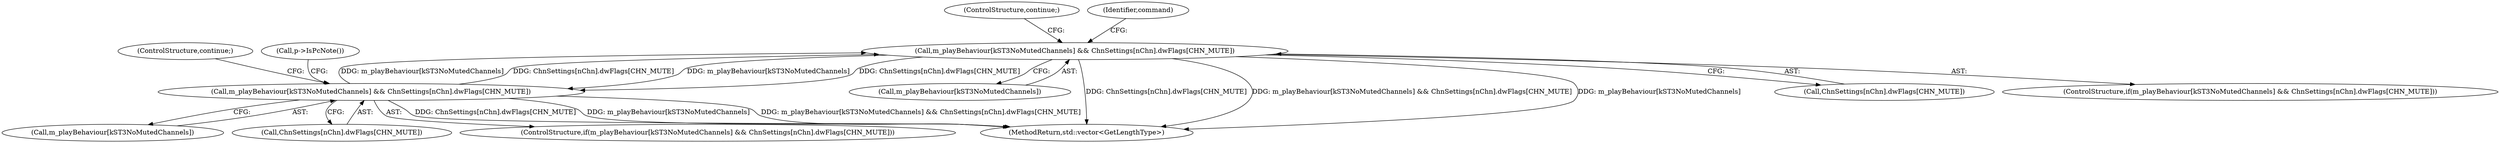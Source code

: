 digraph "0_openmpt_492022c7297ede682161d9c0ec2de15526424e76@array" {
"1001130" [label="(Call,m_playBehaviour[kST3NoMutedChannels] && ChnSettings[nChn].dwFlags[CHN_MUTE])"];
"1000932" [label="(Call,m_playBehaviour[kST3NoMutedChannels] && ChnSettings[nChn].dwFlags[CHN_MUTE])"];
"1001130" [label="(Call,m_playBehaviour[kST3NoMutedChannels] && ChnSettings[nChn].dwFlags[CHN_MUTE])"];
"1001131" [label="(Call,m_playBehaviour[kST3NoMutedChannels])"];
"1000943" [label="(ControlStructure,continue;)"];
"1003931" [label="(MethodReturn,std::vector<GetLengthType>)"];
"1001141" [label="(ControlStructure,continue;)"];
"1001130" [label="(Call,m_playBehaviour[kST3NoMutedChannels] && ChnSettings[nChn].dwFlags[CHN_MUTE])"];
"1000945" [label="(Call,p->IsPcNote())"];
"1000933" [label="(Call,m_playBehaviour[kST3NoMutedChannels])"];
"1001144" [label="(Identifier,command)"];
"1001134" [label="(Call,ChnSettings[nChn].dwFlags[CHN_MUTE])"];
"1001129" [label="(ControlStructure,if(m_playBehaviour[kST3NoMutedChannels] && ChnSettings[nChn].dwFlags[CHN_MUTE]))"];
"1000936" [label="(Call,ChnSettings[nChn].dwFlags[CHN_MUTE])"];
"1000932" [label="(Call,m_playBehaviour[kST3NoMutedChannels] && ChnSettings[nChn].dwFlags[CHN_MUTE])"];
"1000931" [label="(ControlStructure,if(m_playBehaviour[kST3NoMutedChannels] && ChnSettings[nChn].dwFlags[CHN_MUTE]))"];
"1001130" -> "1001129"  [label="AST: "];
"1001130" -> "1001131"  [label="CFG: "];
"1001130" -> "1001134"  [label="CFG: "];
"1001131" -> "1001130"  [label="AST: "];
"1001134" -> "1001130"  [label="AST: "];
"1001141" -> "1001130"  [label="CFG: "];
"1001144" -> "1001130"  [label="CFG: "];
"1001130" -> "1003931"  [label="DDG: ChnSettings[nChn].dwFlags[CHN_MUTE]"];
"1001130" -> "1003931"  [label="DDG: m_playBehaviour[kST3NoMutedChannels] && ChnSettings[nChn].dwFlags[CHN_MUTE]"];
"1001130" -> "1003931"  [label="DDG: m_playBehaviour[kST3NoMutedChannels]"];
"1001130" -> "1000932"  [label="DDG: m_playBehaviour[kST3NoMutedChannels]"];
"1001130" -> "1000932"  [label="DDG: ChnSettings[nChn].dwFlags[CHN_MUTE]"];
"1000932" -> "1001130"  [label="DDG: m_playBehaviour[kST3NoMutedChannels]"];
"1000932" -> "1001130"  [label="DDG: ChnSettings[nChn].dwFlags[CHN_MUTE]"];
"1000932" -> "1000931"  [label="AST: "];
"1000932" -> "1000933"  [label="CFG: "];
"1000932" -> "1000936"  [label="CFG: "];
"1000933" -> "1000932"  [label="AST: "];
"1000936" -> "1000932"  [label="AST: "];
"1000943" -> "1000932"  [label="CFG: "];
"1000945" -> "1000932"  [label="CFG: "];
"1000932" -> "1003931"  [label="DDG: ChnSettings[nChn].dwFlags[CHN_MUTE]"];
"1000932" -> "1003931"  [label="DDG: m_playBehaviour[kST3NoMutedChannels]"];
"1000932" -> "1003931"  [label="DDG: m_playBehaviour[kST3NoMutedChannels] && ChnSettings[nChn].dwFlags[CHN_MUTE]"];
}
